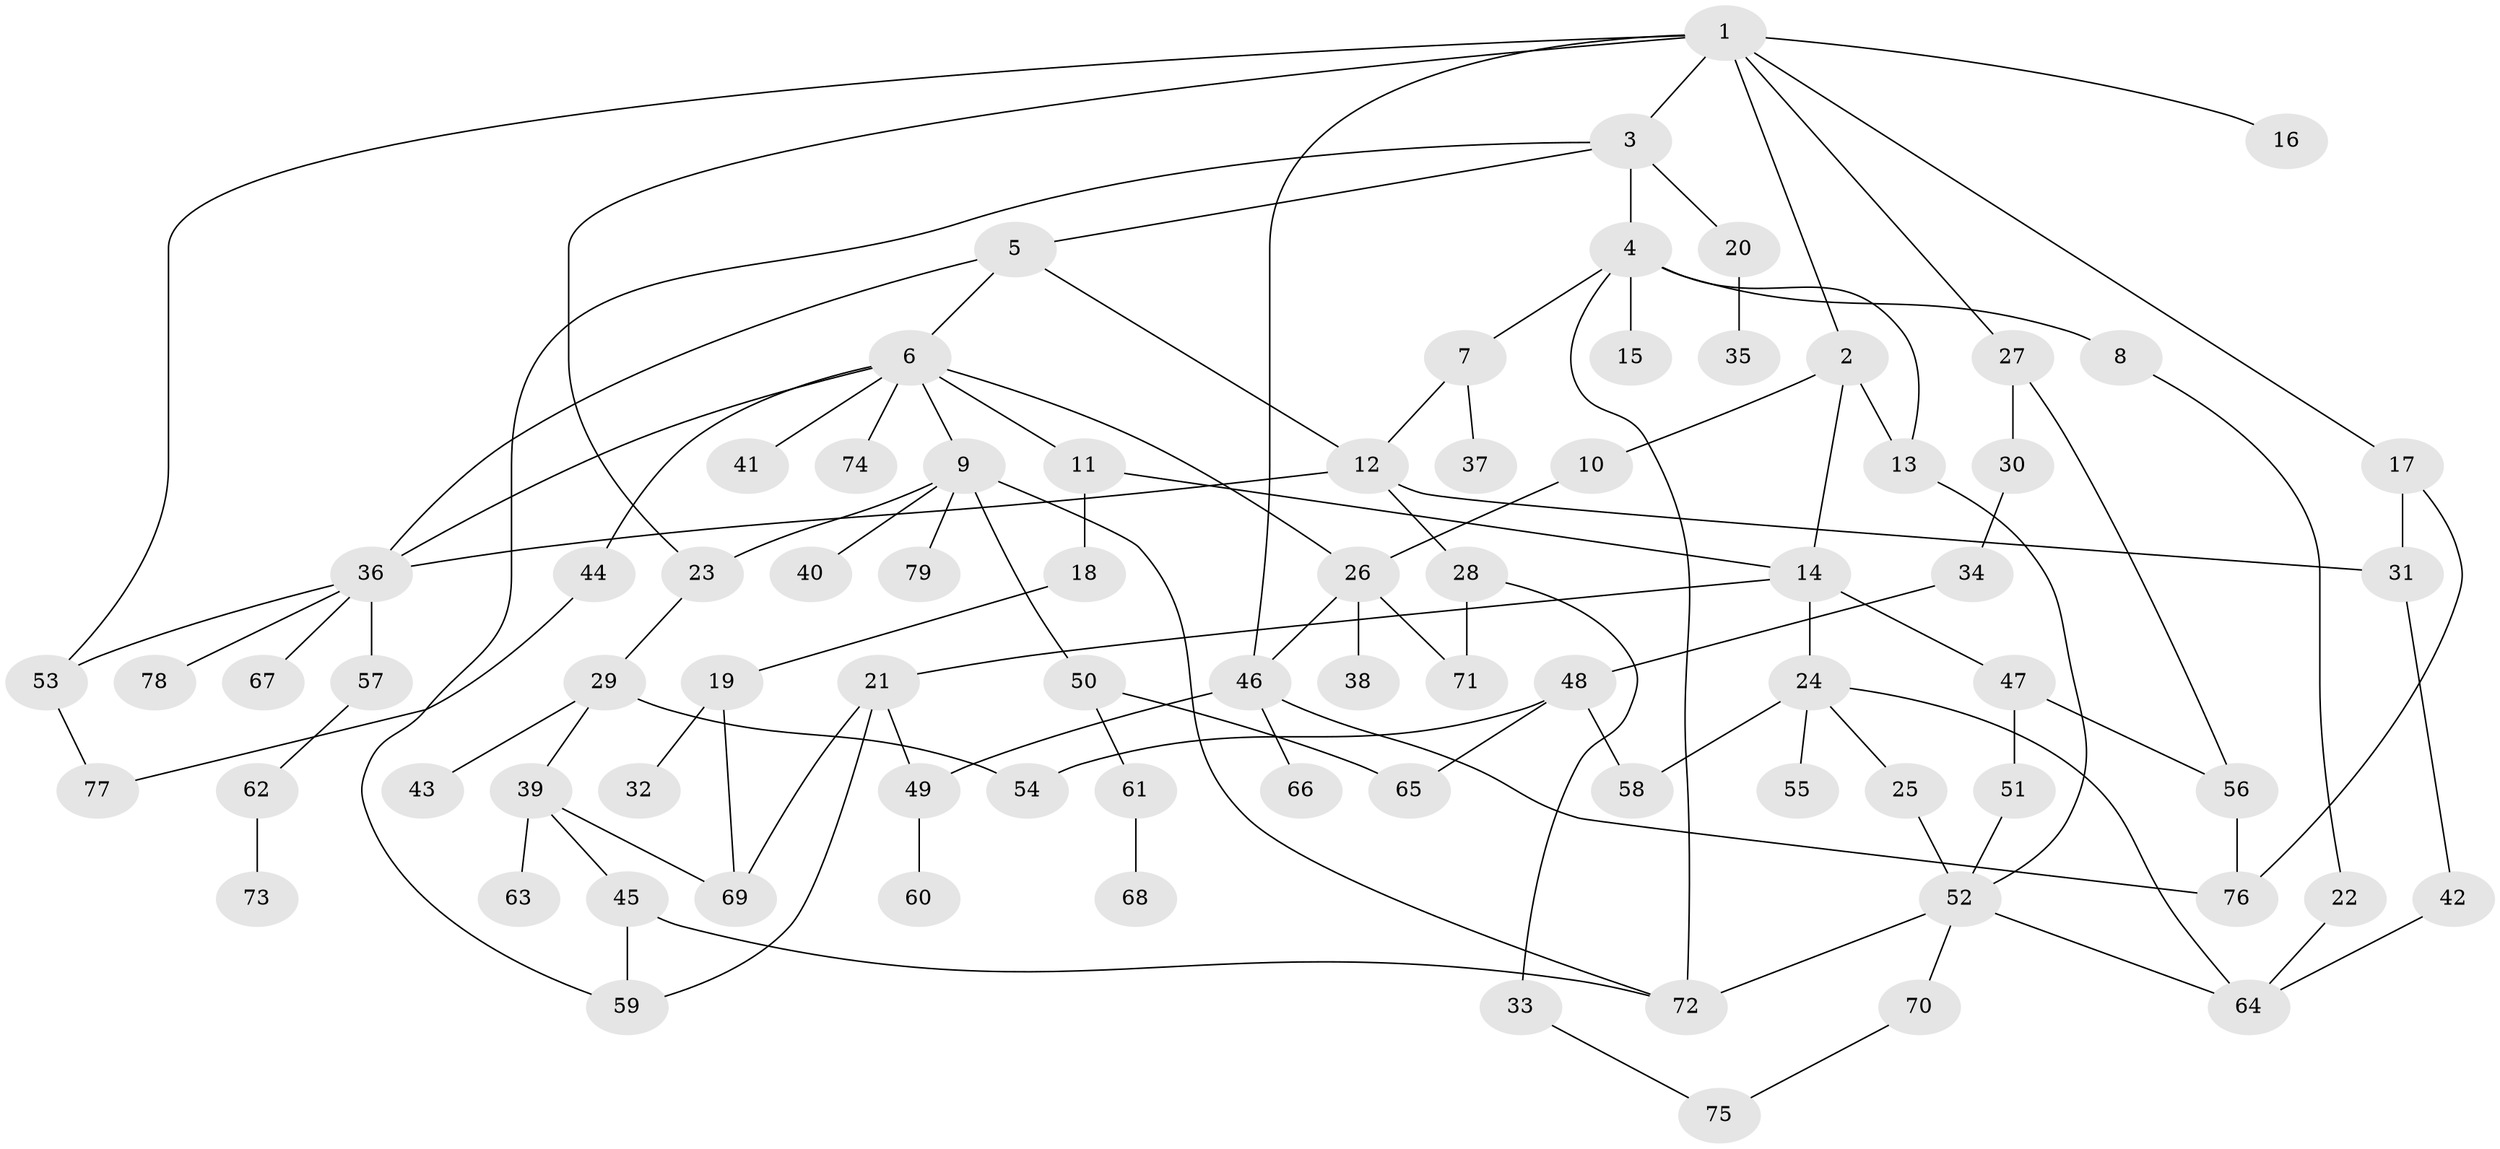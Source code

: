 // Generated by graph-tools (version 1.1) at 2025/01/03/09/25 03:01:05]
// undirected, 79 vertices, 110 edges
graph export_dot {
graph [start="1"]
  node [color=gray90,style=filled];
  1;
  2;
  3;
  4;
  5;
  6;
  7;
  8;
  9;
  10;
  11;
  12;
  13;
  14;
  15;
  16;
  17;
  18;
  19;
  20;
  21;
  22;
  23;
  24;
  25;
  26;
  27;
  28;
  29;
  30;
  31;
  32;
  33;
  34;
  35;
  36;
  37;
  38;
  39;
  40;
  41;
  42;
  43;
  44;
  45;
  46;
  47;
  48;
  49;
  50;
  51;
  52;
  53;
  54;
  55;
  56;
  57;
  58;
  59;
  60;
  61;
  62;
  63;
  64;
  65;
  66;
  67;
  68;
  69;
  70;
  71;
  72;
  73;
  74;
  75;
  76;
  77;
  78;
  79;
  1 -- 2;
  1 -- 3;
  1 -- 16;
  1 -- 17;
  1 -- 23;
  1 -- 27;
  1 -- 53;
  1 -- 46;
  2 -- 10;
  2 -- 13;
  2 -- 14;
  3 -- 4;
  3 -- 5;
  3 -- 20;
  3 -- 59;
  4 -- 7;
  4 -- 8;
  4 -- 15;
  4 -- 72;
  4 -- 13;
  5 -- 6;
  5 -- 36;
  5 -- 12;
  6 -- 9;
  6 -- 11;
  6 -- 26;
  6 -- 41;
  6 -- 44;
  6 -- 74;
  6 -- 36;
  7 -- 12;
  7 -- 37;
  8 -- 22;
  9 -- 40;
  9 -- 50;
  9 -- 79;
  9 -- 23;
  9 -- 72;
  10 -- 26;
  11 -- 14;
  11 -- 18;
  12 -- 28;
  12 -- 36;
  12 -- 31;
  13 -- 52;
  14 -- 21;
  14 -- 24;
  14 -- 47;
  17 -- 31;
  17 -- 76;
  18 -- 19;
  19 -- 32;
  19 -- 69;
  20 -- 35;
  21 -- 49;
  21 -- 59;
  21 -- 69;
  22 -- 64;
  23 -- 29;
  24 -- 25;
  24 -- 55;
  24 -- 58;
  24 -- 64;
  25 -- 52;
  26 -- 38;
  26 -- 46;
  26 -- 71;
  27 -- 30;
  27 -- 56;
  28 -- 33;
  28 -- 71;
  29 -- 39;
  29 -- 43;
  29 -- 54;
  30 -- 34;
  31 -- 42;
  33 -- 75;
  34 -- 48;
  36 -- 57;
  36 -- 67;
  36 -- 78;
  36 -- 53;
  39 -- 45;
  39 -- 63;
  39 -- 69;
  42 -- 64;
  44 -- 77;
  45 -- 59;
  45 -- 72;
  46 -- 66;
  46 -- 76;
  46 -- 49;
  47 -- 51;
  47 -- 56;
  48 -- 58;
  48 -- 65;
  48 -- 54;
  49 -- 60;
  50 -- 61;
  50 -- 65;
  51 -- 52;
  52 -- 70;
  52 -- 72;
  52 -- 64;
  53 -- 77;
  56 -- 76;
  57 -- 62;
  61 -- 68;
  62 -- 73;
  70 -- 75;
}
